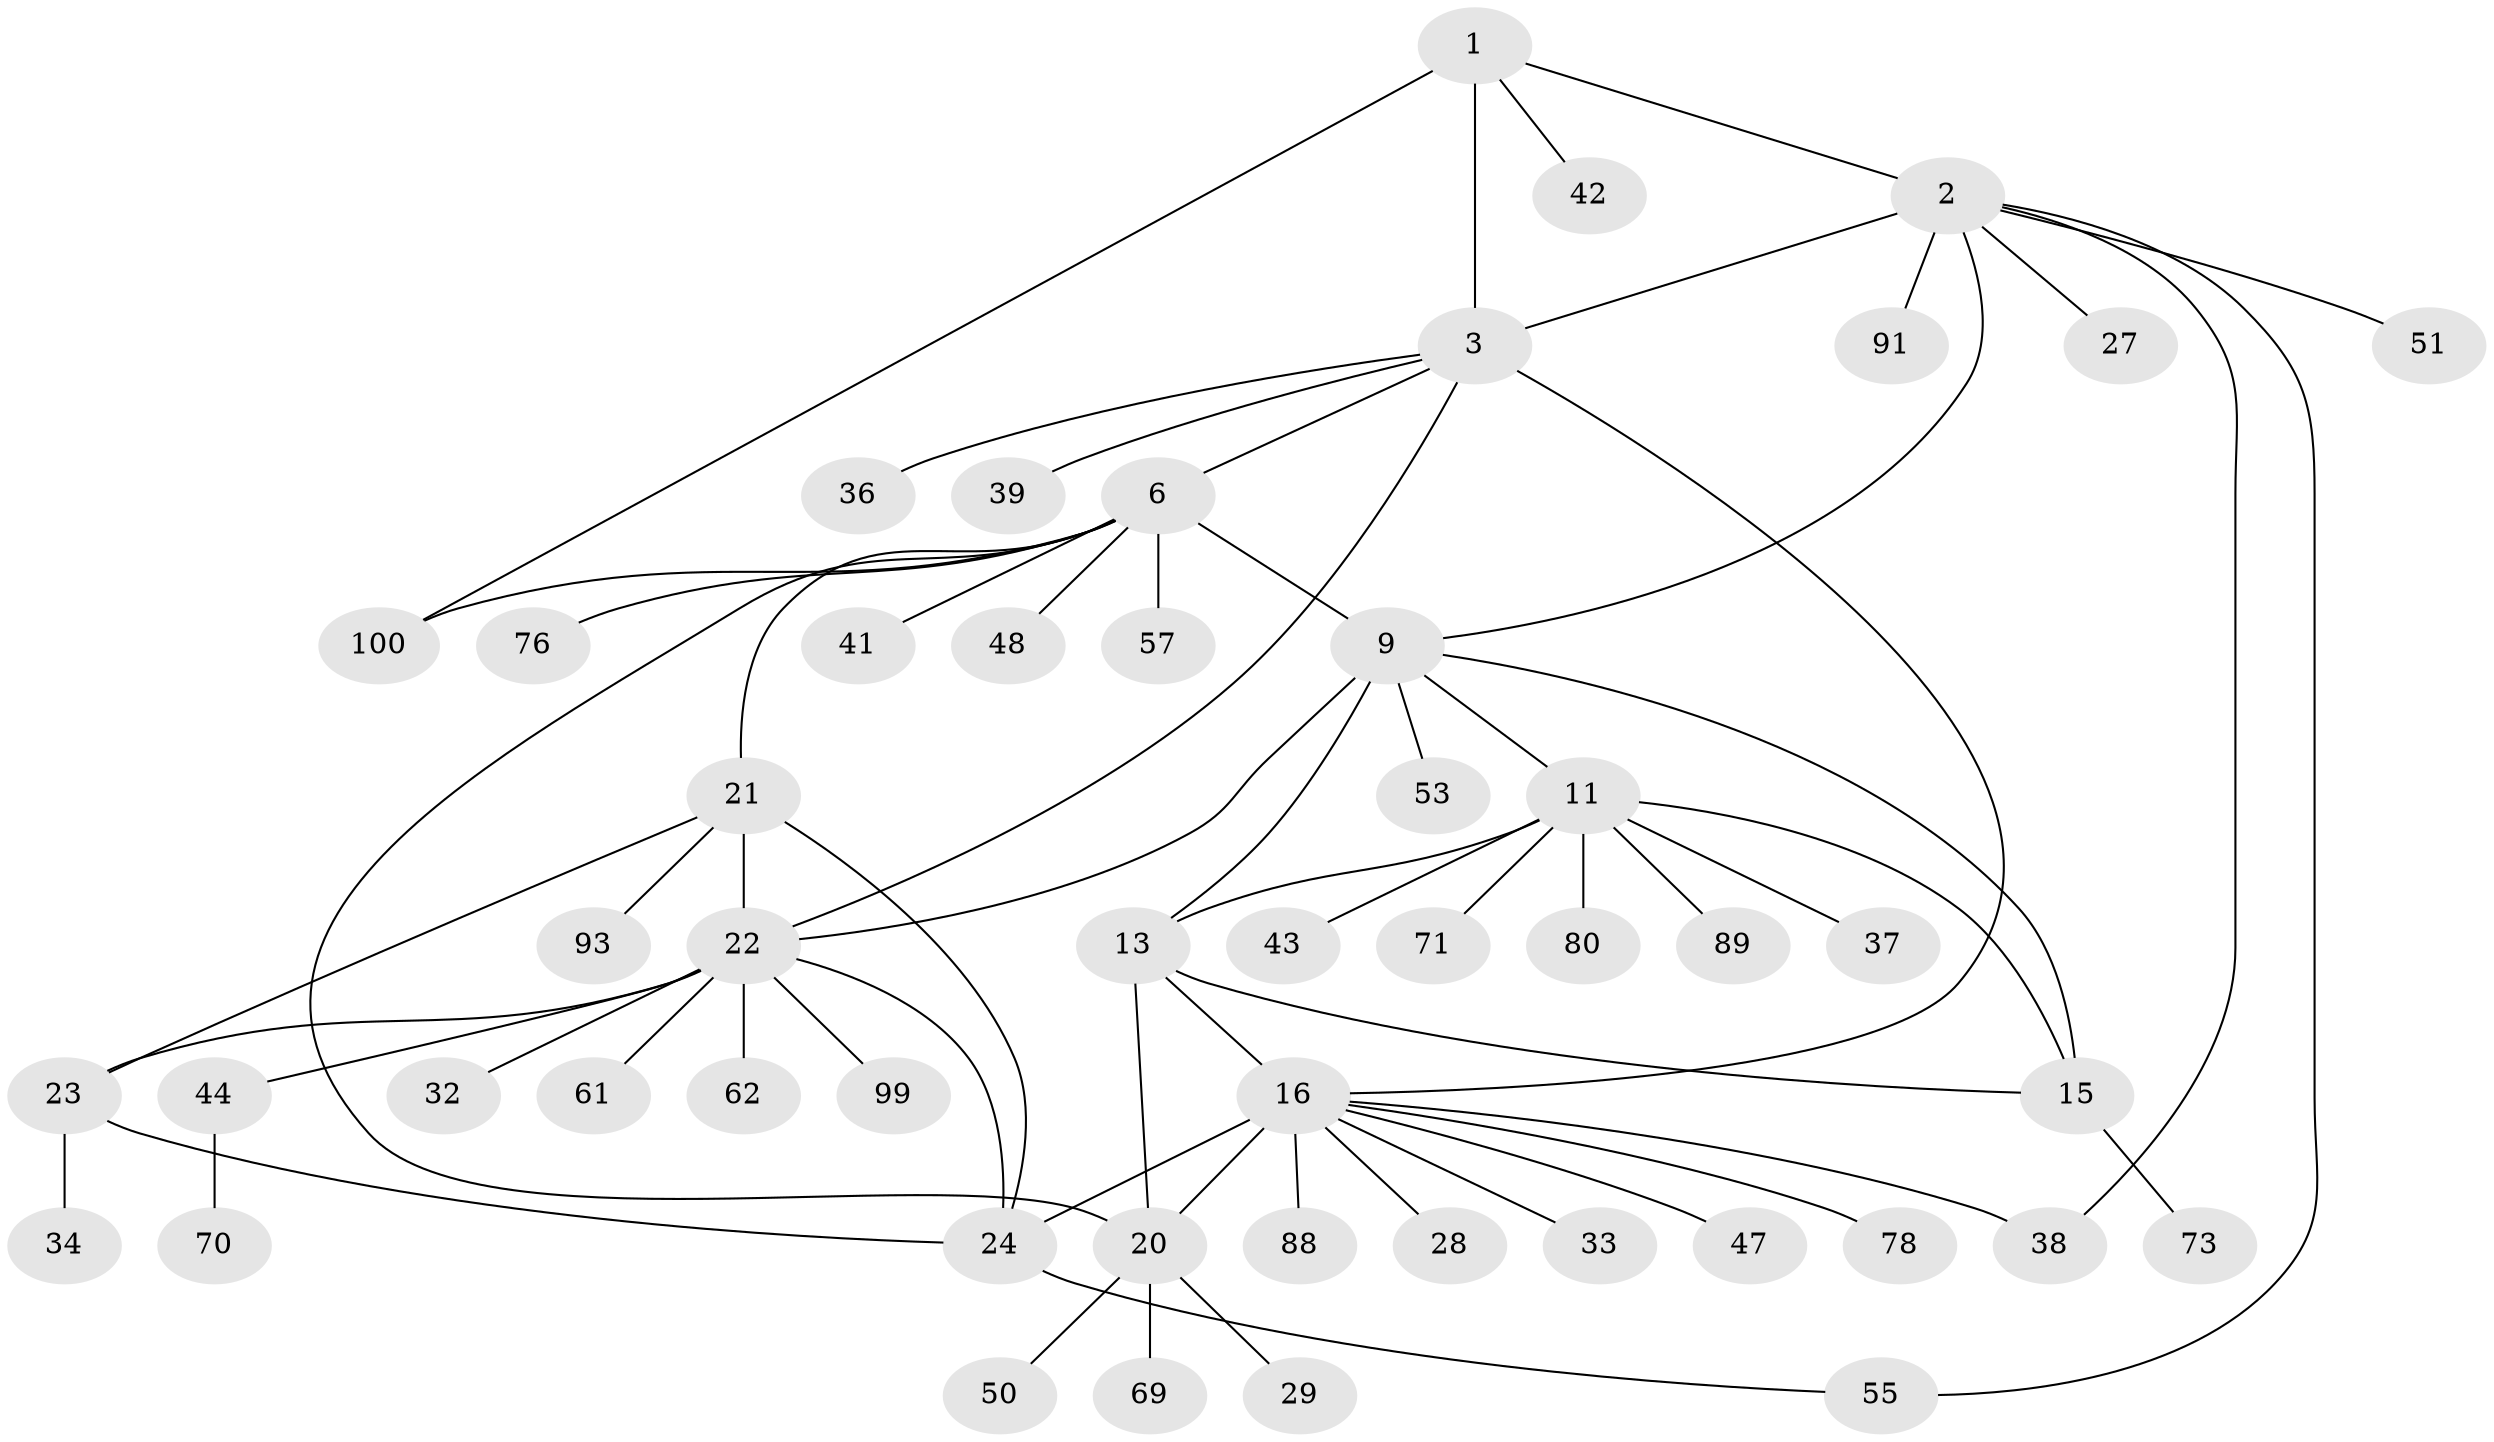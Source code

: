 // original degree distribution, {6: 0.05, 10: 0.05, 7: 0.06, 4: 0.01, 11: 0.01, 9: 0.03, 5: 0.02, 8: 0.02, 1: 0.64, 2: 0.11}
// Generated by graph-tools (version 1.1) at 2025/15/03/09/25 04:15:43]
// undirected, 50 vertices, 66 edges
graph export_dot {
graph [start="1"]
  node [color=gray90,style=filled];
  1;
  2;
  3 [super="+4+92"];
  6 [super="+8+87+72+7"];
  9 [super="+14+77+98+95+75+66+35"];
  11 [super="+12"];
  13 [super="+19+45+82+94+65"];
  15;
  16 [super="+18+17"];
  20;
  21;
  22 [super="+25+52+64"];
  23 [super="+85+74"];
  24;
  27;
  28;
  29;
  32;
  33;
  34;
  36;
  37;
  38;
  39;
  41;
  42;
  43 [super="+54"];
  44;
  47;
  48;
  50;
  51;
  53;
  55;
  57;
  61;
  62;
  69;
  70 [super="+84"];
  71;
  73;
  76;
  78;
  80;
  88;
  89;
  91;
  93;
  99;
  100;
  1 -- 2;
  1 -- 3 [weight=3];
  1 -- 42;
  1 -- 100;
  2 -- 3 [weight=3];
  2 -- 27;
  2 -- 38;
  2 -- 51;
  2 -- 55;
  2 -- 91;
  2 -- 9;
  3 -- 39;
  3 -- 6;
  3 -- 16;
  3 -- 36;
  3 -- 22;
  6 -- 9 [weight=4];
  6 -- 100;
  6 -- 41;
  6 -- 76;
  6 -- 20;
  6 -- 57;
  6 -- 48;
  6 -- 21;
  9 -- 53;
  9 -- 22;
  9 -- 11 [weight=2];
  9 -- 13;
  9 -- 15;
  11 -- 13 [weight=2];
  11 -- 15 [weight=2];
  11 -- 37;
  11 -- 43;
  11 -- 71;
  11 -- 80;
  11 -- 89;
  13 -- 15;
  13 -- 16 [weight=3];
  13 -- 20;
  15 -- 73;
  16 -- 20 [weight=3];
  16 -- 38;
  16 -- 78;
  16 -- 47;
  16 -- 24;
  16 -- 88;
  16 -- 28;
  16 -- 33;
  20 -- 29;
  20 -- 50;
  20 -- 69;
  21 -- 22 [weight=2];
  21 -- 23;
  21 -- 24;
  21 -- 93;
  22 -- 23 [weight=2];
  22 -- 24 [weight=2];
  22 -- 32;
  22 -- 99;
  22 -- 44;
  22 -- 61;
  22 -- 62;
  23 -- 24;
  23 -- 34;
  24 -- 55;
  44 -- 70;
}
